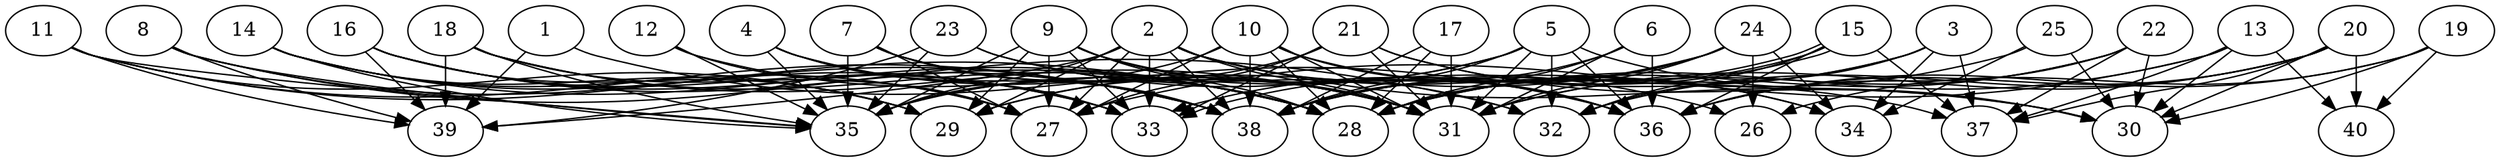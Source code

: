 // DAG automatically generated by daggen at Thu Oct  3 14:06:49 2019
// ./daggen --dot -n 40 --ccr 0.3 --fat 0.9 --regular 0.9 --density 0.6 --mindata 5242880 --maxdata 52428800 
digraph G {
  1 [size="67399680", alpha="0.14", expect_size="20219904"] 
  1 -> 36 [size ="20219904"]
  1 -> 39 [size ="20219904"]
  2 [size="65358507", alpha="0.02", expect_size="19607552"] 
  2 -> 27 [size ="19607552"]
  2 -> 29 [size ="19607552"]
  2 -> 30 [size ="19607552"]
  2 -> 31 [size ="19607552"]
  2 -> 33 [size ="19607552"]
  2 -> 34 [size ="19607552"]
  2 -> 35 [size ="19607552"]
  2 -> 36 [size ="19607552"]
  2 -> 38 [size ="19607552"]
  2 -> 39 [size ="19607552"]
  3 [size="104417280", alpha="0.06", expect_size="31325184"] 
  3 -> 28 [size ="31325184"]
  3 -> 32 [size ="31325184"]
  3 -> 34 [size ="31325184"]
  3 -> 37 [size ="31325184"]
  3 -> 38 [size ="31325184"]
  4 [size="107864747", alpha="0.09", expect_size="32359424"] 
  4 -> 31 [size ="32359424"]
  4 -> 33 [size ="32359424"]
  4 -> 35 [size ="32359424"]
  4 -> 38 [size ="32359424"]
  5 [size="159484587", alpha="0.07", expect_size="47845376"] 
  5 -> 29 [size ="47845376"]
  5 -> 30 [size ="47845376"]
  5 -> 31 [size ="47845376"]
  5 -> 32 [size ="47845376"]
  5 -> 35 [size ="47845376"]
  5 -> 36 [size ="47845376"]
  5 -> 38 [size ="47845376"]
  6 [size="70109867", alpha="0.12", expect_size="21032960"] 
  6 -> 28 [size ="21032960"]
  6 -> 31 [size ="21032960"]
  6 -> 36 [size ="21032960"]
  6 -> 38 [size ="21032960"]
  7 [size="19763200", alpha="0.03", expect_size="5928960"] 
  7 -> 27 [size ="5928960"]
  7 -> 28 [size ="5928960"]
  7 -> 31 [size ="5928960"]
  7 -> 35 [size ="5928960"]
  7 -> 38 [size ="5928960"]
  8 [size="62023680", alpha="0.18", expect_size="18607104"] 
  8 -> 32 [size ="18607104"]
  8 -> 35 [size ="18607104"]
  8 -> 38 [size ="18607104"]
  8 -> 39 [size ="18607104"]
  9 [size="145674240", alpha="0.08", expect_size="43702272"] 
  9 -> 27 [size ="43702272"]
  9 -> 28 [size ="43702272"]
  9 -> 29 [size ="43702272"]
  9 -> 31 [size ="43702272"]
  9 -> 33 [size ="43702272"]
  9 -> 35 [size ="43702272"]
  9 -> 36 [size ="43702272"]
  10 [size="127866880", alpha="0.11", expect_size="38360064"] 
  10 -> 27 [size ="38360064"]
  10 -> 28 [size ="38360064"]
  10 -> 31 [size ="38360064"]
  10 -> 34 [size ="38360064"]
  10 -> 35 [size ="38360064"]
  10 -> 36 [size ="38360064"]
  10 -> 38 [size ="38360064"]
  11 [size="140796587", alpha="0.18", expect_size="42238976"] 
  11 -> 28 [size ="42238976"]
  11 -> 29 [size ="42238976"]
  11 -> 35 [size ="42238976"]
  11 -> 38 [size ="42238976"]
  11 -> 39 [size ="42238976"]
  12 [size="94313813", alpha="0.07", expect_size="28294144"] 
  12 -> 27 [size ="28294144"]
  12 -> 31 [size ="28294144"]
  12 -> 35 [size ="28294144"]
  13 [size="110602240", alpha="0.13", expect_size="33180672"] 
  13 -> 27 [size ="33180672"]
  13 -> 28 [size ="33180672"]
  13 -> 30 [size ="33180672"]
  13 -> 37 [size ="33180672"]
  13 -> 40 [size ="33180672"]
  14 [size="158969173", alpha="0.17", expect_size="47690752"] 
  14 -> 27 [size ="47690752"]
  14 -> 28 [size ="47690752"]
  14 -> 29 [size ="47690752"]
  14 -> 33 [size ="47690752"]
  14 -> 35 [size ="47690752"]
  15 [size="70966613", alpha="0.17", expect_size="21289984"] 
  15 -> 28 [size ="21289984"]
  15 -> 32 [size ="21289984"]
  15 -> 33 [size ="21289984"]
  15 -> 33 [size ="21289984"]
  15 -> 36 [size ="21289984"]
  15 -> 37 [size ="21289984"]
  16 [size="127139840", alpha="0.09", expect_size="38141952"] 
  16 -> 28 [size ="38141952"]
  16 -> 29 [size ="38141952"]
  16 -> 33 [size ="38141952"]
  16 -> 38 [size ="38141952"]
  16 -> 39 [size ="38141952"]
  17 [size="61009920", alpha="0.06", expect_size="18302976"] 
  17 -> 28 [size ="18302976"]
  17 -> 31 [size ="18302976"]
  17 -> 38 [size ="18302976"]
  18 [size="82179413", alpha="0.11", expect_size="24653824"] 
  18 -> 27 [size ="24653824"]
  18 -> 28 [size ="24653824"]
  18 -> 31 [size ="24653824"]
  18 -> 35 [size ="24653824"]
  18 -> 39 [size ="24653824"]
  19 [size="67669333", alpha="0.10", expect_size="20300800"] 
  19 -> 26 [size ="20300800"]
  19 -> 30 [size ="20300800"]
  19 -> 36 [size ="20300800"]
  19 -> 40 [size ="20300800"]
  20 [size="129310720", alpha="0.17", expect_size="38793216"] 
  20 -> 30 [size ="38793216"]
  20 -> 31 [size ="38793216"]
  20 -> 32 [size ="38793216"]
  20 -> 36 [size ="38793216"]
  20 -> 37 [size ="38793216"]
  20 -> 40 [size ="38793216"]
  21 [size="55203840", alpha="0.10", expect_size="16561152"] 
  21 -> 27 [size ="16561152"]
  21 -> 30 [size ="16561152"]
  21 -> 31 [size ="16561152"]
  21 -> 33 [size ="16561152"]
  21 -> 35 [size ="16561152"]
  21 -> 37 [size ="16561152"]
  22 [size="43168427", alpha="0.09", expect_size="12950528"] 
  22 -> 28 [size ="12950528"]
  22 -> 30 [size ="12950528"]
  22 -> 31 [size ="12950528"]
  22 -> 36 [size ="12950528"]
  22 -> 37 [size ="12950528"]
  23 [size="98577067", alpha="0.20", expect_size="29573120"] 
  23 -> 26 [size ="29573120"]
  23 -> 32 [size ="29573120"]
  23 -> 35 [size ="29573120"]
  23 -> 39 [size ="29573120"]
  24 [size="43380053", alpha="0.02", expect_size="13014016"] 
  24 -> 26 [size ="13014016"]
  24 -> 28 [size ="13014016"]
  24 -> 29 [size ="13014016"]
  24 -> 31 [size ="13014016"]
  24 -> 34 [size ="13014016"]
  24 -> 38 [size ="13014016"]
  25 [size="20995413", alpha="0.02", expect_size="6298624"] 
  25 -> 30 [size ="6298624"]
  25 -> 34 [size ="6298624"]
  25 -> 38 [size ="6298624"]
  26 [size="156890453", alpha="0.08", expect_size="47067136"] 
  27 [size="72171520", alpha="0.15", expect_size="21651456"] 
  28 [size="122412373", alpha="0.08", expect_size="36723712"] 
  29 [size="54882987", alpha="0.17", expect_size="16464896"] 
  30 [size="131188053", alpha="0.20", expect_size="39356416"] 
  31 [size="104594773", alpha="0.18", expect_size="31378432"] 
  32 [size="25023147", alpha="0.07", expect_size="7506944"] 
  33 [size="97648640", alpha="0.07", expect_size="29294592"] 
  34 [size="94842880", alpha="0.05", expect_size="28452864"] 
  35 [size="106990933", alpha="0.10", expect_size="32097280"] 
  36 [size="118814720", alpha="0.09", expect_size="35644416"] 
  37 [size="25668267", alpha="0.14", expect_size="7700480"] 
  38 [size="144407893", alpha="0.06", expect_size="43322368"] 
  39 [size="47725227", alpha="0.05", expect_size="14317568"] 
  40 [size="21104640", alpha="0.19", expect_size="6331392"] 
}

